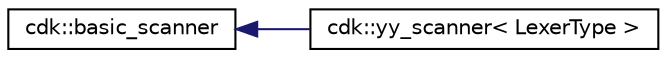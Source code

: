 digraph "Graphical Class Hierarchy"
{
 // INTERACTIVE_SVG=YES
 // LATEX_PDF_SIZE
  edge [fontname="Helvetica",fontsize="10",labelfontname="Helvetica",labelfontsize="10"];
  node [fontname="Helvetica",fontsize="10",shape=record];
  rankdir="LR";
  Node0 [label="cdk::basic_scanner",height=0.2,width=0.4,color="black", fillcolor="white", style="filled",URL="$classcdk_1_1basic__scanner.html",tooltip=" "];
  Node0 -> Node1 [dir="back",color="midnightblue",fontsize="10",style="solid",fontname="Helvetica"];
  Node1 [label="cdk::yy_scanner\< LexerType \>",height=0.2,width=0.4,color="black", fillcolor="white", style="filled",URL="$classcdk_1_1yy__scanner.html",tooltip=" "];
}
